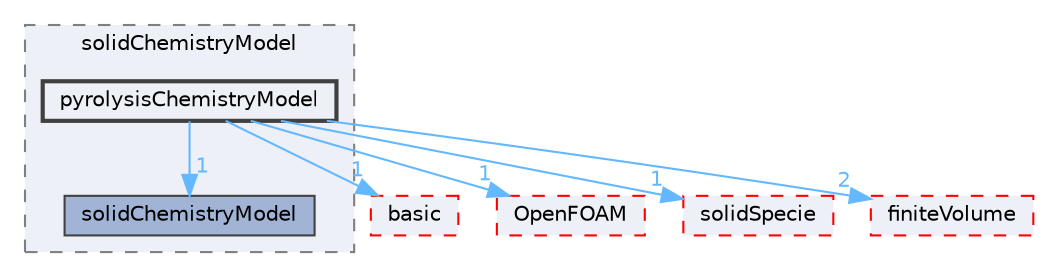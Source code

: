 digraph "src/thermophysicalModels/solidChemistryModel/pyrolysisChemistryModel"
{
 // LATEX_PDF_SIZE
  bgcolor="transparent";
  edge [fontname=Helvetica,fontsize=10,labelfontname=Helvetica,labelfontsize=10];
  node [fontname=Helvetica,fontsize=10,shape=box,height=0.2,width=0.4];
  compound=true
  subgraph clusterdir_6622b42c5fca67ec351904da985070b7 {
    graph [ bgcolor="#edf0f7", pencolor="grey50", label="solidChemistryModel", fontname=Helvetica,fontsize=10 style="filled,dashed", URL="dir_6622b42c5fca67ec351904da985070b7.html",tooltip=""]
  dir_be72a3d27c1f07729830935c3335269d [label="solidChemistryModel", fillcolor="#a2b4d6", color="grey25", style="filled", URL="dir_be72a3d27c1f07729830935c3335269d.html",tooltip=""];
  dir_64ab56a90714865a0b6a94b64634b40b [label="pyrolysisChemistryModel", fillcolor="#edf0f7", color="grey25", style="filled,bold", URL="dir_64ab56a90714865a0b6a94b64634b40b.html",tooltip=""];
  }
  dir_38cb9973e0eaf6834e10b18bff965c4b [label="basic", fillcolor="#edf0f7", color="red", style="filled,dashed", URL="dir_38cb9973e0eaf6834e10b18bff965c4b.html",tooltip=""];
  dir_c5473ff19b20e6ec4dfe5c310b3778a8 [label="OpenFOAM", fillcolor="#edf0f7", color="red", style="filled,dashed", URL="dir_c5473ff19b20e6ec4dfe5c310b3778a8.html",tooltip=""];
  dir_640adc73b6f298758d016476c5bdb471 [label="solidSpecie", fillcolor="#edf0f7", color="red", style="filled,dashed", URL="dir_640adc73b6f298758d016476c5bdb471.html",tooltip=""];
  dir_9bd15774b555cf7259a6fa18f99fe99b [label="finiteVolume", fillcolor="#edf0f7", color="red", style="filled,dashed", URL="dir_9bd15774b555cf7259a6fa18f99fe99b.html",tooltip=""];
  dir_64ab56a90714865a0b6a94b64634b40b->dir_38cb9973e0eaf6834e10b18bff965c4b [headlabel="1", labeldistance=1.5 headhref="dir_003141_000219.html" href="dir_003141_000219.html" color="steelblue1" fontcolor="steelblue1"];
  dir_64ab56a90714865a0b6a94b64634b40b->dir_640adc73b6f298758d016476c5bdb471 [headlabel="1", labeldistance=1.5 headhref="dir_003141_003642.html" href="dir_003141_003642.html" color="steelblue1" fontcolor="steelblue1"];
  dir_64ab56a90714865a0b6a94b64634b40b->dir_9bd15774b555cf7259a6fa18f99fe99b [headlabel="2", labeldistance=1.5 headhref="dir_003141_001387.html" href="dir_003141_001387.html" color="steelblue1" fontcolor="steelblue1"];
  dir_64ab56a90714865a0b6a94b64634b40b->dir_be72a3d27c1f07729830935c3335269d [headlabel="1", labeldistance=1.5 headhref="dir_003141_003627.html" href="dir_003141_003627.html" color="steelblue1" fontcolor="steelblue1"];
  dir_64ab56a90714865a0b6a94b64634b40b->dir_c5473ff19b20e6ec4dfe5c310b3778a8 [headlabel="1", labeldistance=1.5 headhref="dir_003141_002695.html" href="dir_003141_002695.html" color="steelblue1" fontcolor="steelblue1"];
}
